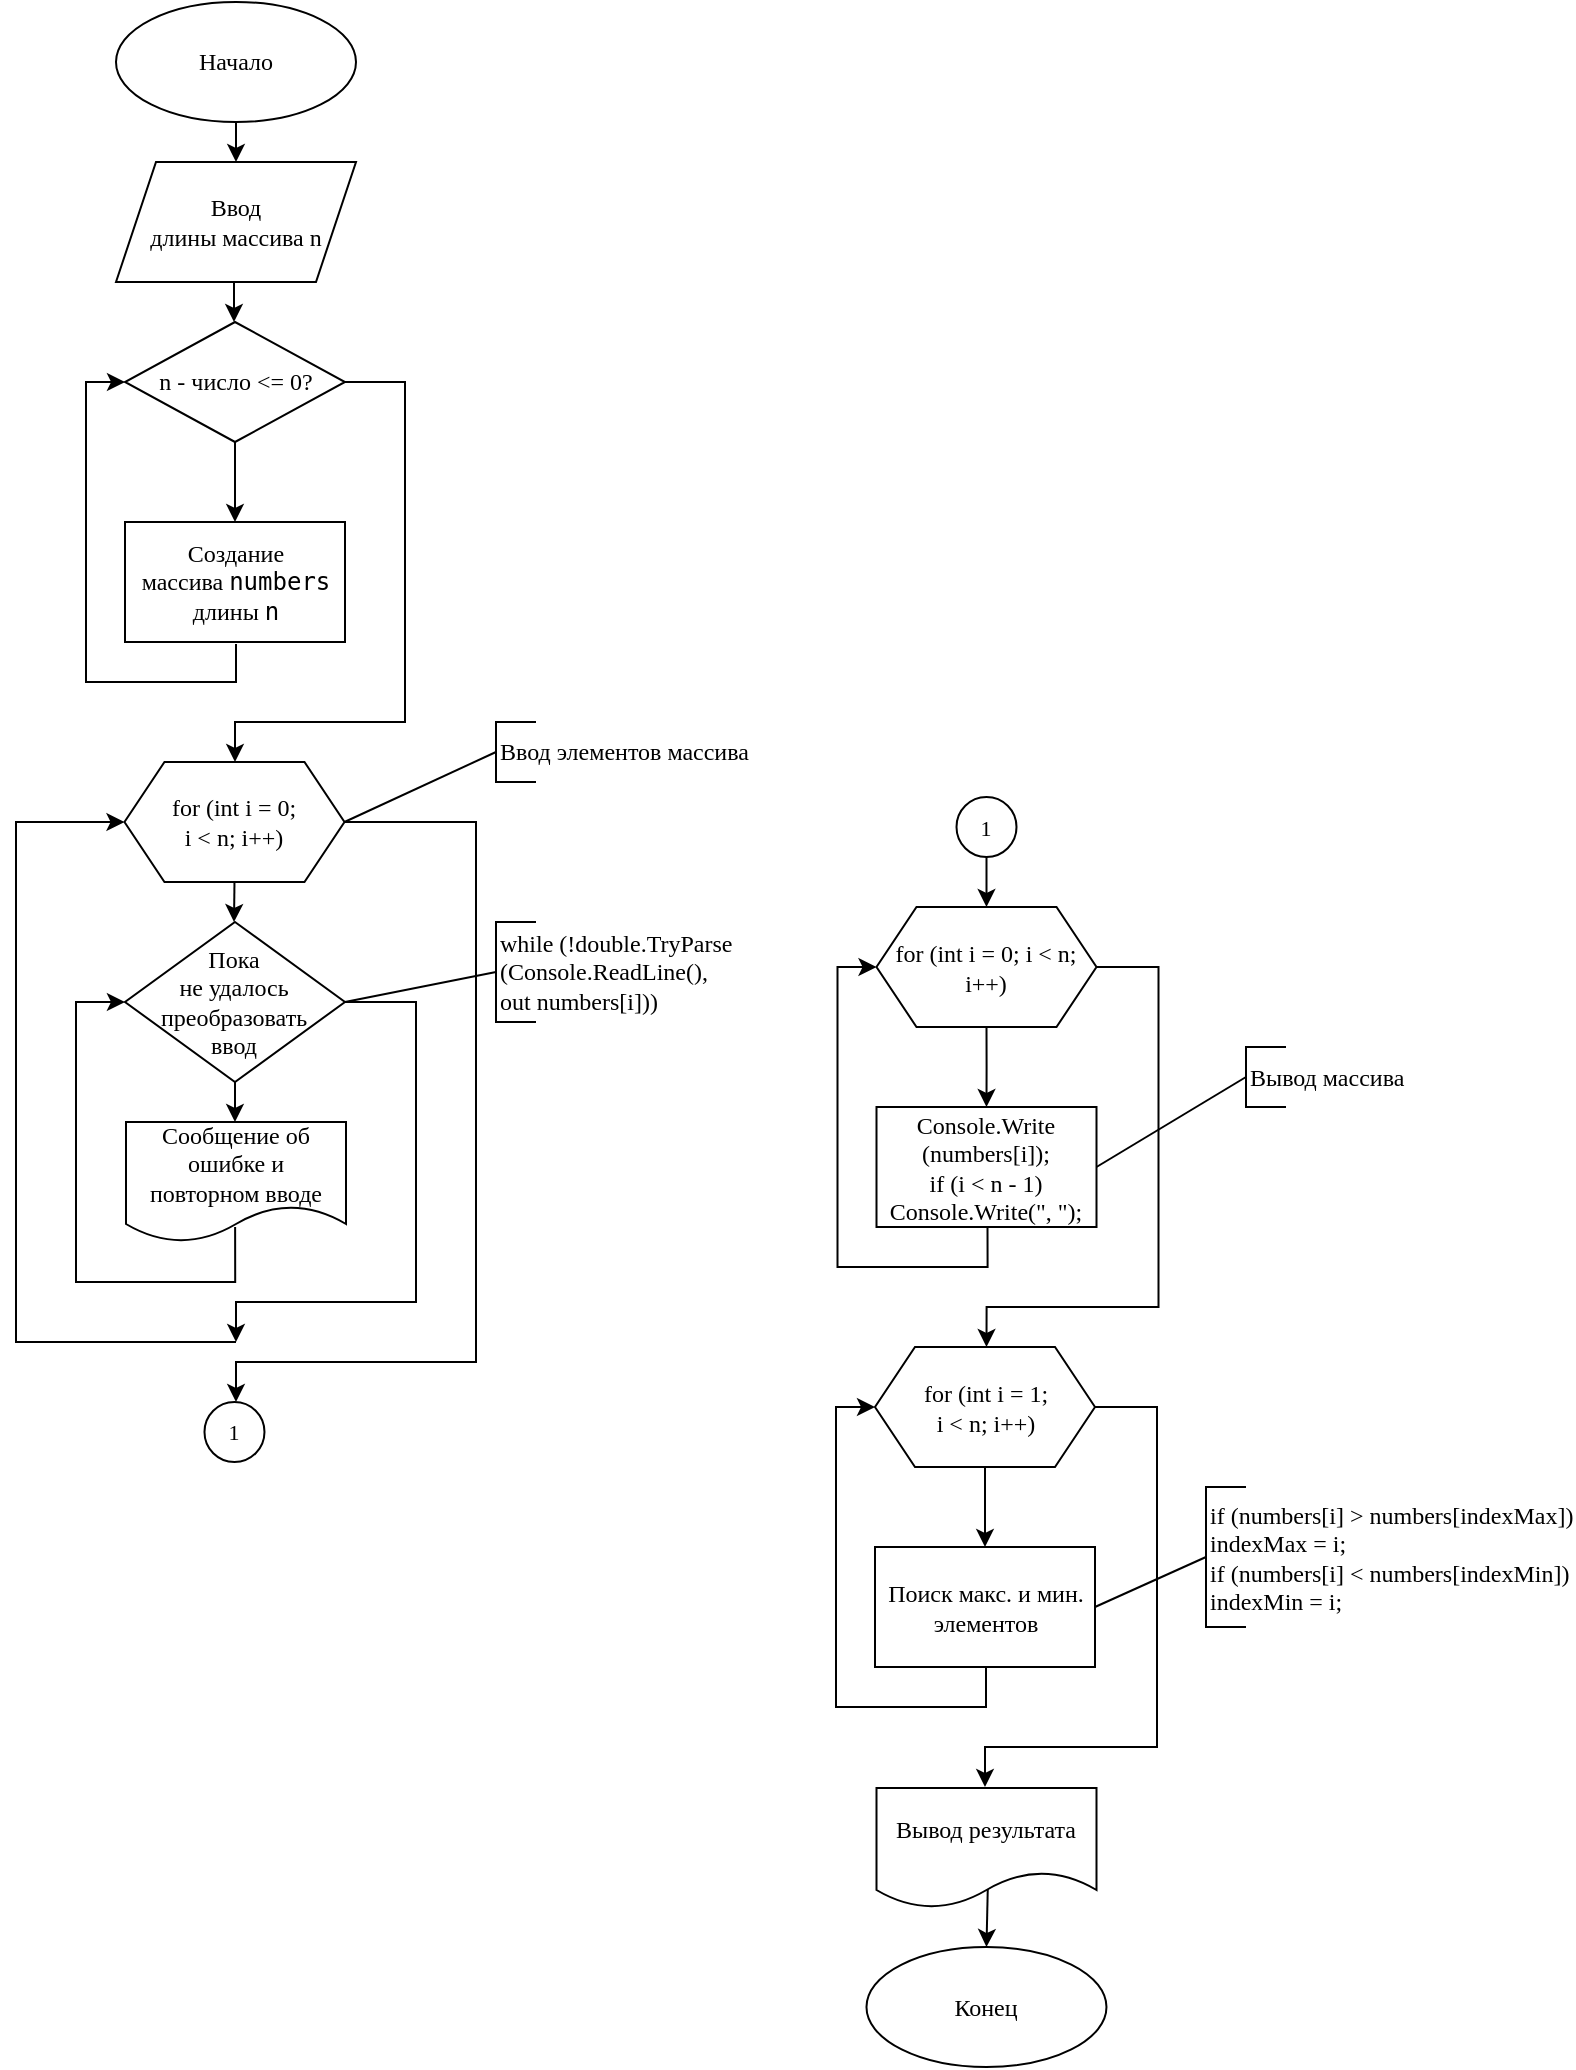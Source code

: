 <mxfile version="27.0.9">
  <diagram name="Страница — 1" id="mSqwyhta2Jd2Hh7x8no9">
    <mxGraphModel dx="1371" dy="889" grid="0" gridSize="10" guides="1" tooltips="1" connect="1" arrows="1" fold="1" page="1" pageScale="1" pageWidth="827" pageHeight="1169" math="0" shadow="0">
      <root>
        <mxCell id="0" />
        <mxCell id="1" parent="0" />
        <mxCell id="W2uqgp0mOW6nzZjrebEl-23" style="edgeStyle=orthogonalEdgeStyle;rounded=0;orthogonalLoop=1;jettySize=auto;html=1;exitX=0.5;exitY=1;exitDx=0;exitDy=0;entryX=0.5;entryY=0;entryDx=0;entryDy=0;" parent="1" source="W2uqgp0mOW6nzZjrebEl-1" target="W2uqgp0mOW6nzZjrebEl-2" edge="1">
          <mxGeometry relative="1" as="geometry" />
        </mxCell>
        <mxCell id="W2uqgp0mOW6nzZjrebEl-1" value="&lt;font face=&quot;Times New Roman&quot;&gt;Начало&lt;/font&gt;" style="ellipse;whiteSpace=wrap;html=1;" parent="1" vertex="1">
          <mxGeometry x="90" y="80" width="120" height="60" as="geometry" />
        </mxCell>
        <mxCell id="W2uqgp0mOW6nzZjrebEl-2" value="&lt;font face=&quot;Times New Roman&quot;&gt;Ввод&lt;/font&gt;&lt;div&gt;&lt;font face=&quot;Times New Roman&quot;&gt;длины массива n&lt;/font&gt;&lt;/div&gt;" style="shape=parallelogram;perimeter=parallelogramPerimeter;whiteSpace=wrap;html=1;fixedSize=1;" parent="1" vertex="1">
          <mxGeometry x="90" y="160" width="120" height="60" as="geometry" />
        </mxCell>
        <mxCell id="W2uqgp0mOW6nzZjrebEl-3" style="edgeStyle=orthogonalEdgeStyle;rounded=0;orthogonalLoop=1;jettySize=auto;html=1;exitX=0.5;exitY=1;exitDx=0;exitDy=0;entryX=0.5;entryY=0;entryDx=0;entryDy=0;" parent="1" source="W2uqgp0mOW6nzZjrebEl-5" edge="1">
          <mxGeometry relative="1" as="geometry">
            <mxPoint x="149.5" y="340" as="targetPoint" />
          </mxGeometry>
        </mxCell>
        <mxCell id="W2uqgp0mOW6nzZjrebEl-4" style="edgeStyle=orthogonalEdgeStyle;rounded=0;orthogonalLoop=1;jettySize=auto;html=1;exitX=1;exitY=0.5;exitDx=0;exitDy=0;" parent="1" source="W2uqgp0mOW6nzZjrebEl-5" edge="1">
          <mxGeometry relative="1" as="geometry">
            <mxPoint x="149.5" y="460" as="targetPoint" />
            <mxPoint x="214.5" y="240" as="sourcePoint" />
            <Array as="points">
              <mxPoint x="234.5" y="270" />
              <mxPoint x="234.5" y="440" />
              <mxPoint x="149.5" y="440" />
              <mxPoint x="149.5" y="460" />
            </Array>
          </mxGeometry>
        </mxCell>
        <mxCell id="W2uqgp0mOW6nzZjrebEl-5" value="&lt;span style=&quot;text-align: left;&quot;&gt;n - число &amp;lt;= 0?&lt;/span&gt;" style="rhombus;whiteSpace=wrap;html=1;fontFamily=Times New Roman;" parent="1" vertex="1">
          <mxGeometry x="94.5" y="240" width="110" height="60" as="geometry" />
        </mxCell>
        <mxCell id="W2uqgp0mOW6nzZjrebEl-6" value="" style="endArrow=classic;html=1;rounded=0;" parent="1" edge="1">
          <mxGeometry width="50" height="50" relative="1" as="geometry">
            <mxPoint x="149" y="220" as="sourcePoint" />
            <mxPoint x="149" y="240" as="targetPoint" />
          </mxGeometry>
        </mxCell>
        <mxCell id="W2uqgp0mOW6nzZjrebEl-7" style="edgeStyle=orthogonalEdgeStyle;rounded=0;orthogonalLoop=1;jettySize=auto;html=1;entryX=0;entryY=0.5;entryDx=0;entryDy=0;" parent="1" target="W2uqgp0mOW6nzZjrebEl-5" edge="1">
          <mxGeometry relative="1" as="geometry">
            <Array as="points">
              <mxPoint x="150" y="420" />
              <mxPoint x="75" y="420" />
              <mxPoint x="75" y="270" />
            </Array>
            <mxPoint x="150" y="401" as="sourcePoint" />
          </mxGeometry>
        </mxCell>
        <mxCell id="W2uqgp0mOW6nzZjrebEl-8" value="Создание массива&amp;nbsp;&lt;code data-start=&quot;364&quot; data-end=&quot;373&quot;&gt;numbers&lt;/code&gt;&lt;div&gt;длины&amp;nbsp;&lt;code data-start=&quot;380&quot; data-end=&quot;383&quot;&gt;n&lt;/code&gt;&lt;/div&gt;" style="rounded=0;whiteSpace=wrap;html=1;fontFamily=Times New Roman;" parent="1" vertex="1">
          <mxGeometry x="94.5" y="340" width="110" height="60" as="geometry" />
        </mxCell>
        <mxCell id="W2uqgp0mOW6nzZjrebEl-9" style="edgeStyle=orthogonalEdgeStyle;rounded=0;orthogonalLoop=1;jettySize=auto;html=1;exitX=0.5;exitY=1;exitDx=0;exitDy=0;" parent="1" source="W2uqgp0mOW6nzZjrebEl-11" edge="1">
          <mxGeometry relative="1" as="geometry">
            <mxPoint x="149" y="540" as="targetPoint" />
          </mxGeometry>
        </mxCell>
        <mxCell id="W2uqgp0mOW6nzZjrebEl-10" style="edgeStyle=orthogonalEdgeStyle;rounded=0;orthogonalLoop=1;jettySize=auto;html=1;exitX=1;exitY=0.5;exitDx=0;exitDy=0;" parent="1" source="W2uqgp0mOW6nzZjrebEl-11" edge="1">
          <mxGeometry relative="1" as="geometry">
            <mxPoint x="150" y="780" as="targetPoint" />
            <Array as="points">
              <mxPoint x="270" y="490" />
              <mxPoint x="270" y="760" />
              <mxPoint x="150" y="760" />
            </Array>
          </mxGeometry>
        </mxCell>
        <mxCell id="W2uqgp0mOW6nzZjrebEl-11" value="&lt;font face=&quot;Times New Roman&quot;&gt;for (int i = 0;&lt;/font&gt;&lt;div&gt;&lt;font face=&quot;Times New Roman&quot;&gt;i &amp;lt; n; i++)&lt;/font&gt;&lt;/div&gt;" style="shape=hexagon;perimeter=hexagonPerimeter2;whiteSpace=wrap;html=1;fixedSize=1;" parent="1" vertex="1">
          <mxGeometry x="94.24" y="460" width="110" height="60" as="geometry" />
        </mxCell>
        <mxCell id="W2uqgp0mOW6nzZjrebEl-12" style="edgeStyle=orthogonalEdgeStyle;rounded=0;orthogonalLoop=1;jettySize=auto;html=1;entryX=0;entryY=0.5;entryDx=0;entryDy=0;" parent="1" target="W2uqgp0mOW6nzZjrebEl-11" edge="1">
          <mxGeometry relative="1" as="geometry">
            <Array as="points">
              <mxPoint x="40" y="750" />
              <mxPoint x="40" y="490" />
            </Array>
            <mxPoint x="150" y="750" as="sourcePoint" />
          </mxGeometry>
        </mxCell>
        <mxCell id="W2uqgp0mOW6nzZjrebEl-15" style="edgeStyle=orthogonalEdgeStyle;rounded=0;orthogonalLoop=1;jettySize=auto;html=1;exitX=0.5;exitY=1;exitDx=0;exitDy=0;entryX=0.5;entryY=0;entryDx=0;entryDy=0;" parent="1" source="W2uqgp0mOW6nzZjrebEl-17" edge="1">
          <mxGeometry relative="1" as="geometry">
            <mxPoint x="149.49" y="640" as="targetPoint" />
          </mxGeometry>
        </mxCell>
        <mxCell id="W2uqgp0mOW6nzZjrebEl-16" style="edgeStyle=orthogonalEdgeStyle;rounded=0;orthogonalLoop=1;jettySize=auto;html=1;exitX=1;exitY=0.5;exitDx=0;exitDy=0;" parent="1" source="W2uqgp0mOW6nzZjrebEl-17" edge="1">
          <mxGeometry relative="1" as="geometry">
            <mxPoint x="150" y="750" as="targetPoint" />
            <mxPoint x="208.49" y="580" as="sourcePoint" />
            <Array as="points">
              <mxPoint x="240" y="580" />
              <mxPoint x="240" y="730" />
              <mxPoint x="150" y="730" />
            </Array>
          </mxGeometry>
        </mxCell>
        <mxCell id="W2uqgp0mOW6nzZjrebEl-17" value="&lt;font&gt;Пока&lt;/font&gt;&lt;div&gt;&lt;font&gt;не&amp;nbsp;&lt;/font&gt;&lt;span style=&quot;background-color: transparent; color: light-dark(rgb(0, 0, 0), rgb(255, 255, 255));&quot;&gt;удалось преобразовать&lt;/span&gt;&lt;div&gt;&lt;div&gt;&lt;font&gt;ввод&lt;/font&gt;&lt;/div&gt;&lt;/div&gt;&lt;/div&gt;" style="rhombus;whiteSpace=wrap;html=1;fontFamily=Times New Roman;" parent="1" vertex="1">
          <mxGeometry x="94.49" y="540" width="110" height="80" as="geometry" />
        </mxCell>
        <mxCell id="W2uqgp0mOW6nzZjrebEl-19" style="edgeStyle=orthogonalEdgeStyle;rounded=0;orthogonalLoop=1;jettySize=auto;html=1;entryX=0;entryY=0.5;entryDx=0;entryDy=0;exitX=0.496;exitY=0.876;exitDx=0;exitDy=0;exitPerimeter=0;" parent="1" edge="1" source="U2_r856wV2qcEGmNiE-3-1">
          <mxGeometry relative="1" as="geometry">
            <Array as="points">
              <mxPoint x="150" y="720" />
              <mxPoint x="70" y="720" />
              <mxPoint x="70" y="580" />
            </Array>
            <mxPoint x="149.96" y="701" as="sourcePoint" />
            <mxPoint x="94.46" y="580" as="targetPoint" />
          </mxGeometry>
        </mxCell>
        <mxCell id="W2uqgp0mOW6nzZjrebEl-21" value="" style="endArrow=none;html=1;rounded=0;exitX=1;exitY=0.5;exitDx=0;exitDy=0;entryX=0;entryY=0.5;entryDx=0;entryDy=0;entryPerimeter=0;" parent="1" source="W2uqgp0mOW6nzZjrebEl-11" target="W2uqgp0mOW6nzZjrebEl-22" edge="1">
          <mxGeometry width="50" height="50" relative="1" as="geometry">
            <mxPoint x="260" y="480" as="sourcePoint" />
            <mxPoint x="260" y="470" as="targetPoint" />
          </mxGeometry>
        </mxCell>
        <mxCell id="W2uqgp0mOW6nzZjrebEl-22" value="Ввод элементов массива" style="strokeWidth=1;html=1;shape=mxgraph.flowchart.annotation_1;align=left;pointerEvents=1;spacing=2;fontFamily=Times New Roman;" parent="1" vertex="1">
          <mxGeometry x="280" y="440" width="20" height="30" as="geometry" />
        </mxCell>
        <mxCell id="W2uqgp0mOW6nzZjrebEl-24" style="edgeStyle=orthogonalEdgeStyle;rounded=0;orthogonalLoop=1;jettySize=auto;html=1;exitX=0.5;exitY=1;exitDx=0;exitDy=0;entryX=0.5;entryY=0;entryDx=0;entryDy=0;" parent="1" source="W2uqgp0mOW6nzZjrebEl-26" edge="1">
          <mxGeometry relative="1" as="geometry">
            <mxPoint x="525.25" y="632.5" as="targetPoint" />
          </mxGeometry>
        </mxCell>
        <mxCell id="W2uqgp0mOW6nzZjrebEl-25" style="edgeStyle=orthogonalEdgeStyle;rounded=0;orthogonalLoop=1;jettySize=auto;html=1;exitX=1;exitY=0.5;exitDx=0;exitDy=0;" parent="1" source="W2uqgp0mOW6nzZjrebEl-26" edge="1">
          <mxGeometry relative="1" as="geometry">
            <mxPoint x="525.25" y="752.5" as="targetPoint" />
            <Array as="points">
              <mxPoint x="611.25" y="562.5" />
              <mxPoint x="611.25" y="732.5" />
              <mxPoint x="525.25" y="732.5" />
            </Array>
          </mxGeometry>
        </mxCell>
        <mxCell id="W2uqgp0mOW6nzZjrebEl-26" value="&lt;font&gt;for (int i = 0; i &amp;lt; n; i++)&lt;/font&gt;" style="shape=hexagon;perimeter=hexagonPerimeter2;whiteSpace=wrap;html=1;fixedSize=1;fontFamily=Times New Roman;" parent="1" vertex="1">
          <mxGeometry x="470.25" y="532.5" width="110" height="60" as="geometry" />
        </mxCell>
        <mxCell id="W2uqgp0mOW6nzZjrebEl-27" style="edgeStyle=orthogonalEdgeStyle;rounded=0;orthogonalLoop=1;jettySize=auto;html=1;entryX=0;entryY=0.5;entryDx=0;entryDy=0;" parent="1" target="W2uqgp0mOW6nzZjrebEl-26" edge="1">
          <mxGeometry relative="1" as="geometry">
            <Array as="points">
              <mxPoint x="525.75" y="712.5" />
              <mxPoint x="450.75" y="712.5" />
              <mxPoint x="450.75" y="562.5" />
            </Array>
            <mxPoint x="525.75" y="692.5" as="sourcePoint" />
          </mxGeometry>
        </mxCell>
        <mxCell id="W2uqgp0mOW6nzZjrebEl-29" value="&lt;div&gt;&lt;font&gt;Console.Write&lt;/font&gt;&lt;/div&gt;&lt;div&gt;&lt;font&gt;(numbers[i]);&lt;/font&gt;&lt;/div&gt;&lt;div&gt;&lt;font&gt;if (i &amp;lt; n - 1) Console.Write(&quot;, &quot;);&lt;/font&gt;&lt;/div&gt;" style="rounded=0;whiteSpace=wrap;html=1;fontFamily=Times New Roman;" parent="1" vertex="1">
          <mxGeometry x="470.25" y="632.5" width="110" height="60" as="geometry" />
        </mxCell>
        <mxCell id="W2uqgp0mOW6nzZjrebEl-31" value="Вывод массива" style="strokeWidth=1;html=1;shape=mxgraph.flowchart.annotation_1;align=left;pointerEvents=1;spacing=2;fontFamily=Times New Roman;" parent="1" vertex="1">
          <mxGeometry x="655" y="602.5" width="20" height="30" as="geometry" />
        </mxCell>
        <mxCell id="W2uqgp0mOW6nzZjrebEl-32" value="" style="endArrow=none;html=1;rounded=0;exitX=1;exitY=0.5;exitDx=0;exitDy=0;entryX=0;entryY=0.5;entryDx=0;entryDy=0;entryPerimeter=0;" parent="1" source="W2uqgp0mOW6nzZjrebEl-29" target="W2uqgp0mOW6nzZjrebEl-31" edge="1">
          <mxGeometry width="50" height="50" relative="1" as="geometry">
            <mxPoint x="635" y="722.5" as="sourcePoint" />
            <mxPoint x="685" y="672.5" as="targetPoint" />
          </mxGeometry>
        </mxCell>
        <mxCell id="W2uqgp0mOW6nzZjrebEl-35" style="edgeStyle=orthogonalEdgeStyle;rounded=0;orthogonalLoop=1;jettySize=auto;html=1;exitX=0.5;exitY=1;exitDx=0;exitDy=0;entryX=0.5;entryY=0;entryDx=0;entryDy=0;" parent="1" source="W2uqgp0mOW6nzZjrebEl-37" edge="1">
          <mxGeometry relative="1" as="geometry">
            <mxPoint x="524.5" y="852.5" as="targetPoint" />
          </mxGeometry>
        </mxCell>
        <mxCell id="W2uqgp0mOW6nzZjrebEl-36" style="edgeStyle=orthogonalEdgeStyle;rounded=0;orthogonalLoop=1;jettySize=auto;html=1;exitX=1;exitY=0.5;exitDx=0;exitDy=0;" parent="1" source="W2uqgp0mOW6nzZjrebEl-37" edge="1">
          <mxGeometry relative="1" as="geometry">
            <mxPoint x="524.5" y="972.5" as="targetPoint" />
            <Array as="points">
              <mxPoint x="610.5" y="782.5" />
              <mxPoint x="610.5" y="952.5" />
              <mxPoint x="524.5" y="952.5" />
            </Array>
          </mxGeometry>
        </mxCell>
        <mxCell id="W2uqgp0mOW6nzZjrebEl-37" value="&lt;font face=&quot;Times New Roman&quot;&gt;for (int i = 1;&lt;/font&gt;&lt;div&gt;&lt;font face=&quot;Times New Roman&quot;&gt;i &amp;lt; n; i++)&lt;/font&gt;&lt;/div&gt;" style="shape=hexagon;perimeter=hexagonPerimeter2;whiteSpace=wrap;html=1;fixedSize=1;" parent="1" vertex="1">
          <mxGeometry x="469.5" y="752.5" width="110" height="60" as="geometry" />
        </mxCell>
        <mxCell id="W2uqgp0mOW6nzZjrebEl-38" style="edgeStyle=orthogonalEdgeStyle;rounded=0;orthogonalLoop=1;jettySize=auto;html=1;entryX=0;entryY=0.5;entryDx=0;entryDy=0;" parent="1" target="W2uqgp0mOW6nzZjrebEl-37" edge="1">
          <mxGeometry relative="1" as="geometry">
            <Array as="points">
              <mxPoint x="525" y="932.5" />
              <mxPoint x="450" y="932.5" />
              <mxPoint x="450" y="782.5" />
            </Array>
            <mxPoint x="525" y="912.5" as="sourcePoint" />
          </mxGeometry>
        </mxCell>
        <mxCell id="W2uqgp0mOW6nzZjrebEl-40" value="&lt;font face=&quot;Times New Roman&quot;&gt;Поиск макс. и мин. элементов&lt;/font&gt;" style="rounded=0;whiteSpace=wrap;html=1;" parent="1" vertex="1">
          <mxGeometry x="469.5" y="852.5" width="110" height="60" as="geometry" />
        </mxCell>
        <mxCell id="W2uqgp0mOW6nzZjrebEl-44" style="edgeStyle=orthogonalEdgeStyle;rounded=0;orthogonalLoop=1;jettySize=auto;html=1;exitX=0.506;exitY=0.823;exitDx=0;exitDy=0;entryX=0.5;entryY=0;entryDx=0;entryDy=0;exitPerimeter=0;" parent="1" source="U2_r856wV2qcEGmNiE-3-2" target="W2uqgp0mOW6nzZjrebEl-42" edge="1">
          <mxGeometry relative="1" as="geometry">
            <mxPoint x="525.25" y="1032.5" as="sourcePoint" />
          </mxGeometry>
        </mxCell>
        <mxCell id="W2uqgp0mOW6nzZjrebEl-42" value="&lt;font face=&quot;Times New Roman&quot;&gt;Конец&lt;/font&gt;" style="ellipse;whiteSpace=wrap;html=1;" parent="1" vertex="1">
          <mxGeometry x="465.24" y="1052.5" width="120" height="60" as="geometry" />
        </mxCell>
        <mxCell id="W2uqgp0mOW6nzZjrebEl-45" value="&lt;font face=&quot;Times New Roman&quot;&gt;&lt;span style=&quot;font-size: 11px;&quot;&gt;1&lt;/span&gt;&lt;/font&gt;" style="ellipse;whiteSpace=wrap;html=1;aspect=fixed;" parent="1" vertex="1">
          <mxGeometry x="134.24" y="780" width="30" height="30" as="geometry" />
        </mxCell>
        <mxCell id="W2uqgp0mOW6nzZjrebEl-47" style="edgeStyle=orthogonalEdgeStyle;rounded=0;orthogonalLoop=1;jettySize=auto;html=1;exitX=0.5;exitY=1;exitDx=0;exitDy=0;entryX=0.5;entryY=0;entryDx=0;entryDy=0;" parent="1" source="W2uqgp0mOW6nzZjrebEl-46" target="W2uqgp0mOW6nzZjrebEl-26" edge="1">
          <mxGeometry relative="1" as="geometry" />
        </mxCell>
        <mxCell id="W2uqgp0mOW6nzZjrebEl-46" value="&lt;font face=&quot;Times New Roman&quot;&gt;&lt;span style=&quot;font-size: 11px;&quot;&gt;1&lt;/span&gt;&lt;/font&gt;" style="ellipse;whiteSpace=wrap;html=1;aspect=fixed;" parent="1" vertex="1">
          <mxGeometry x="510.25" y="477.5" width="30" height="30" as="geometry" />
        </mxCell>
        <mxCell id="W2uqgp0mOW6nzZjrebEl-48" value="while (!double.TryParse&lt;div&gt;(Console.ReadLine(),&lt;div&gt;out numbers[i]))&lt;/div&gt;&lt;/div&gt;" style="strokeWidth=1;html=1;shape=mxgraph.flowchart.annotation_1;align=left;pointerEvents=1;spacing=2;fontFamily=Times New Roman;" parent="1" vertex="1">
          <mxGeometry x="280" y="540" width="20" height="50" as="geometry" />
        </mxCell>
        <mxCell id="W2uqgp0mOW6nzZjrebEl-49" value="" style="endArrow=none;html=1;rounded=0;exitX=1;exitY=0.5;exitDx=0;exitDy=0;entryX=0;entryY=0.5;entryDx=0;entryDy=0;entryPerimeter=0;" parent="1" source="W2uqgp0mOW6nzZjrebEl-17" target="W2uqgp0mOW6nzZjrebEl-48" edge="1">
          <mxGeometry width="50" height="50" relative="1" as="geometry">
            <mxPoint x="280" y="870" as="sourcePoint" />
            <mxPoint x="330" y="820" as="targetPoint" />
          </mxGeometry>
        </mxCell>
        <mxCell id="W2uqgp0mOW6nzZjrebEl-50" value="&lt;div&gt;&lt;span style=&quot;background-color: transparent; color: light-dark(rgb(0, 0, 0), rgb(255, 255, 255));&quot;&gt;if (numbers[i] &amp;gt; numbers[indexMax])&lt;/span&gt;&lt;/div&gt;&lt;div&gt;&lt;span style=&quot;background-color: transparent; color: light-dark(rgb(0, 0, 0), rgb(255, 255, 255));&quot;&gt;indexMax = i;&lt;/span&gt;&lt;/div&gt;&lt;div&gt;if (numbers[i] &amp;lt; numbers[indexMin])&lt;/div&gt;&lt;div&gt;indexMin = i;&lt;/div&gt;" style="strokeWidth=1;html=1;shape=mxgraph.flowchart.annotation_1;align=left;pointerEvents=1;spacing=2;fontFamily=Times New Roman;" parent="1" vertex="1">
          <mxGeometry x="635" y="822.5" width="20" height="70" as="geometry" />
        </mxCell>
        <mxCell id="W2uqgp0mOW6nzZjrebEl-51" value="" style="endArrow=none;html=1;rounded=0;exitX=1;exitY=0.5;exitDx=0;exitDy=0;entryX=0;entryY=0.5;entryDx=0;entryDy=0;entryPerimeter=0;" parent="1" source="W2uqgp0mOW6nzZjrebEl-40" target="W2uqgp0mOW6nzZjrebEl-50" edge="1">
          <mxGeometry width="50" height="50" relative="1" as="geometry">
            <mxPoint x="660" y="972.5" as="sourcePoint" />
            <mxPoint x="710" y="922.5" as="targetPoint" />
          </mxGeometry>
        </mxCell>
        <mxCell id="U2_r856wV2qcEGmNiE-3-1" value="&lt;font style=&quot;font-family: &amp;quot;Times New Roman&amp;quot;;&quot;&gt;Сообщение об ошибке и&lt;/font&gt;&lt;div style=&quot;font-family: &amp;quot;Times New Roman&amp;quot;;&quot;&gt;повторном вводе&lt;/div&gt;" style="shape=document;whiteSpace=wrap;html=1;boundedLbl=1;" vertex="1" parent="1">
          <mxGeometry x="95" y="640" width="110" height="60" as="geometry" />
        </mxCell>
        <mxCell id="U2_r856wV2qcEGmNiE-3-2" value="&lt;span style=&quot;font-family: &amp;quot;Times New Roman&amp;quot;;&quot;&gt;Вывод результата&lt;/span&gt;" style="shape=document;whiteSpace=wrap;html=1;boundedLbl=1;" vertex="1" parent="1">
          <mxGeometry x="470.25" y="973" width="110" height="60" as="geometry" />
        </mxCell>
      </root>
    </mxGraphModel>
  </diagram>
</mxfile>
